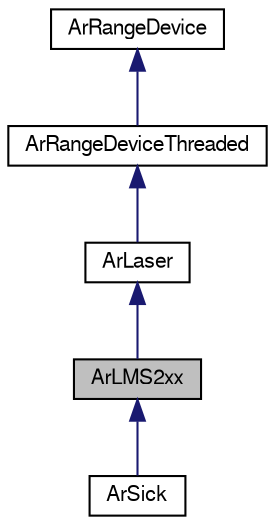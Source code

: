 digraph G
{
  edge [fontname="FreeSans",fontsize=10,labelfontname="FreeSans",labelfontsize=10];
  node [fontname="FreeSans",fontsize=10,shape=record];
  Node1 [label="ArLMS2xx",height=0.2,width=0.4,color="black", fillcolor="grey75", style="filled" fontcolor="black"];
  Node2 -> Node1 [dir=back,color="midnightblue",fontsize=10,style="solid",fontname="FreeSans"];
  Node2 [label="ArLaser",height=0.2,width=0.4,color="black", fillcolor="white", style="filled",URL="$classArLaser.html"];
  Node3 -> Node2 [dir=back,color="midnightblue",fontsize=10,style="solid",fontname="FreeSans"];
  Node3 [label="ArRangeDeviceThreaded",height=0.2,width=0.4,color="black", fillcolor="white", style="filled",URL="$classArRangeDeviceThreaded.html",tooltip="A range device which can run in its own thread."];
  Node4 -> Node3 [dir=back,color="midnightblue",fontsize=10,style="solid",fontname="FreeSans"];
  Node4 [label="ArRangeDevice",height=0.2,width=0.4,color="black", fillcolor="white", style="filled",URL="$classArRangeDevice.html",tooltip="The base class for all sensing devices which return range information from the device..."];
  Node1 -> Node5 [dir=back,color="midnightblue",fontsize=10,style="solid",fontname="FreeSans"];
  Node5 [label="ArSick",height=0.2,width=0.4,color="black", fillcolor="white", style="filled",URL="$classArSick.html"];
}
